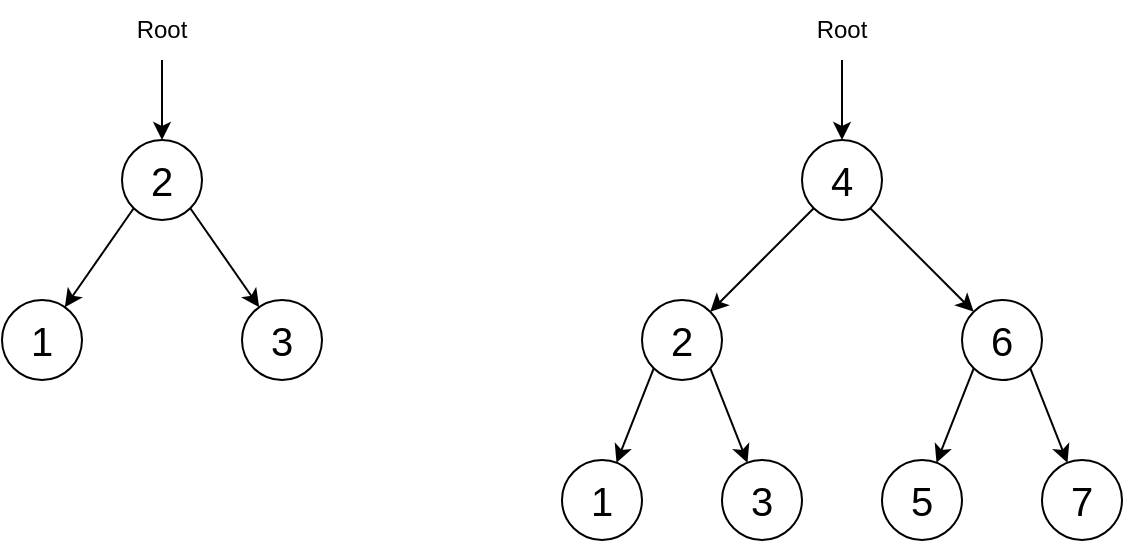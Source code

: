 <mxfile version="21.4.0" type="github" pages="3">
  <diagram id="F9Y2U9Dl20ICkuOX6Qwu" name="Tree1">
    <mxGraphModel dx="989" dy="584" grid="1" gridSize="10" guides="1" tooltips="1" connect="1" arrows="1" fold="1" page="1" pageScale="1" pageWidth="827" pageHeight="1169" math="0" shadow="0">
      <root>
        <mxCell id="0" />
        <mxCell id="1" parent="0" />
        <mxCell id="kJtBMgdoE27MkvPEzm7F-3" style="edgeStyle=none;rounded=0;orthogonalLoop=1;jettySize=auto;html=1;exitX=0;exitY=1;exitDx=0;exitDy=0;" edge="1" parent="1" source="LNvxu4UY2p66SDTGk6Sy-1" target="kJtBMgdoE27MkvPEzm7F-1">
          <mxGeometry relative="1" as="geometry" />
        </mxCell>
        <mxCell id="kJtBMgdoE27MkvPEzm7F-4" style="edgeStyle=none;rounded=0;orthogonalLoop=1;jettySize=auto;html=1;exitX=1;exitY=1;exitDx=0;exitDy=0;" edge="1" parent="1" source="LNvxu4UY2p66SDTGk6Sy-1" target="kJtBMgdoE27MkvPEzm7F-2">
          <mxGeometry relative="1" as="geometry" />
        </mxCell>
        <mxCell id="LNvxu4UY2p66SDTGk6Sy-1" value="2" style="ellipse;whiteSpace=wrap;html=1;aspect=fixed;fontSize=20;" vertex="1" parent="1">
          <mxGeometry x="140" y="200" width="40" height="40" as="geometry" />
        </mxCell>
        <mxCell id="LNvxu4UY2p66SDTGk6Sy-9" style="edgeStyle=none;rounded=0;orthogonalLoop=1;jettySize=auto;html=1;" edge="1" parent="1" source="LNvxu4UY2p66SDTGk6Sy-8" target="LNvxu4UY2p66SDTGk6Sy-1">
          <mxGeometry relative="1" as="geometry" />
        </mxCell>
        <mxCell id="LNvxu4UY2p66SDTGk6Sy-8" value="Root" style="text;html=1;strokeColor=none;fillColor=none;align=center;verticalAlign=middle;whiteSpace=wrap;rounded=0;" vertex="1" parent="1">
          <mxGeometry x="130" y="130" width="60" height="30" as="geometry" />
        </mxCell>
        <mxCell id="kJtBMgdoE27MkvPEzm7F-1" value="1" style="ellipse;whiteSpace=wrap;html=1;aspect=fixed;fontSize=20;" vertex="1" parent="1">
          <mxGeometry x="80" y="280" width="40" height="40" as="geometry" />
        </mxCell>
        <mxCell id="kJtBMgdoE27MkvPEzm7F-2" value="3" style="ellipse;whiteSpace=wrap;html=1;aspect=fixed;fontSize=20;" vertex="1" parent="1">
          <mxGeometry x="200" y="280" width="40" height="40" as="geometry" />
        </mxCell>
        <mxCell id="kJtBMgdoE27MkvPEzm7F-21" style="edgeStyle=none;rounded=0;orthogonalLoop=1;jettySize=auto;html=1;exitX=0;exitY=1;exitDx=0;exitDy=0;" edge="1" source="kJtBMgdoE27MkvPEzm7F-23" target="kJtBMgdoE27MkvPEzm7F-26" parent="1">
          <mxGeometry relative="1" as="geometry" />
        </mxCell>
        <mxCell id="kJtBMgdoE27MkvPEzm7F-22" style="edgeStyle=none;rounded=0;orthogonalLoop=1;jettySize=auto;html=1;exitX=1;exitY=1;exitDx=0;exitDy=0;" edge="1" source="kJtBMgdoE27MkvPEzm7F-23" target="kJtBMgdoE27MkvPEzm7F-27" parent="1">
          <mxGeometry relative="1" as="geometry" />
        </mxCell>
        <mxCell id="kJtBMgdoE27MkvPEzm7F-23" value="4" style="ellipse;whiteSpace=wrap;html=1;aspect=fixed;fontSize=20;" vertex="1" parent="1">
          <mxGeometry x="480" y="200" width="40" height="40" as="geometry" />
        </mxCell>
        <mxCell id="kJtBMgdoE27MkvPEzm7F-24" style="edgeStyle=none;rounded=0;orthogonalLoop=1;jettySize=auto;html=1;" edge="1" source="kJtBMgdoE27MkvPEzm7F-25" target="kJtBMgdoE27MkvPEzm7F-23" parent="1">
          <mxGeometry relative="1" as="geometry" />
        </mxCell>
        <mxCell id="kJtBMgdoE27MkvPEzm7F-25" value="Root" style="text;html=1;strokeColor=none;fillColor=none;align=center;verticalAlign=middle;whiteSpace=wrap;rounded=0;" vertex="1" parent="1">
          <mxGeometry x="470" y="130" width="60" height="30" as="geometry" />
        </mxCell>
        <mxCell id="kJtBMgdoE27MkvPEzm7F-30" style="edgeStyle=none;rounded=0;orthogonalLoop=1;jettySize=auto;html=1;exitX=0;exitY=1;exitDx=0;exitDy=0;" edge="1" parent="1" source="kJtBMgdoE27MkvPEzm7F-26" target="kJtBMgdoE27MkvPEzm7F-28">
          <mxGeometry relative="1" as="geometry" />
        </mxCell>
        <mxCell id="kJtBMgdoE27MkvPEzm7F-31" style="edgeStyle=none;rounded=0;orthogonalLoop=1;jettySize=auto;html=1;exitX=1;exitY=1;exitDx=0;exitDy=0;" edge="1" parent="1" source="kJtBMgdoE27MkvPEzm7F-26" target="kJtBMgdoE27MkvPEzm7F-29">
          <mxGeometry relative="1" as="geometry" />
        </mxCell>
        <mxCell id="kJtBMgdoE27MkvPEzm7F-26" value="2" style="ellipse;whiteSpace=wrap;html=1;aspect=fixed;fontSize=20;" vertex="1" parent="1">
          <mxGeometry x="400" y="280" width="40" height="40" as="geometry" />
        </mxCell>
        <mxCell id="kJtBMgdoE27MkvPEzm7F-34" style="edgeStyle=none;rounded=0;orthogonalLoop=1;jettySize=auto;html=1;exitX=0;exitY=1;exitDx=0;exitDy=0;" edge="1" parent="1" source="kJtBMgdoE27MkvPEzm7F-27" target="kJtBMgdoE27MkvPEzm7F-32">
          <mxGeometry relative="1" as="geometry" />
        </mxCell>
        <mxCell id="kJtBMgdoE27MkvPEzm7F-35" style="edgeStyle=none;rounded=0;orthogonalLoop=1;jettySize=auto;html=1;exitX=1;exitY=1;exitDx=0;exitDy=0;" edge="1" parent="1" source="kJtBMgdoE27MkvPEzm7F-27" target="kJtBMgdoE27MkvPEzm7F-33">
          <mxGeometry relative="1" as="geometry" />
        </mxCell>
        <mxCell id="kJtBMgdoE27MkvPEzm7F-27" value="6" style="ellipse;whiteSpace=wrap;html=1;aspect=fixed;fontSize=20;" vertex="1" parent="1">
          <mxGeometry x="560" y="280" width="40" height="40" as="geometry" />
        </mxCell>
        <mxCell id="kJtBMgdoE27MkvPEzm7F-28" value="1" style="ellipse;whiteSpace=wrap;html=1;aspect=fixed;fontSize=20;" vertex="1" parent="1">
          <mxGeometry x="360" y="360" width="40" height="40" as="geometry" />
        </mxCell>
        <mxCell id="kJtBMgdoE27MkvPEzm7F-29" value="3" style="ellipse;whiteSpace=wrap;html=1;aspect=fixed;fontSize=20;" vertex="1" parent="1">
          <mxGeometry x="440" y="360" width="40" height="40" as="geometry" />
        </mxCell>
        <mxCell id="kJtBMgdoE27MkvPEzm7F-32" value="5" style="ellipse;whiteSpace=wrap;html=1;aspect=fixed;fontSize=20;" vertex="1" parent="1">
          <mxGeometry x="520" y="360" width="40" height="40" as="geometry" />
        </mxCell>
        <mxCell id="kJtBMgdoE27MkvPEzm7F-33" value="7" style="ellipse;whiteSpace=wrap;html=1;aspect=fixed;fontSize=20;" vertex="1" parent="1">
          <mxGeometry x="600" y="360" width="40" height="40" as="geometry" />
        </mxCell>
      </root>
    </mxGraphModel>
  </diagram>
  <diagram name="Tree2" id="b2XWhcLN_b-lHxWRCfYX">
    <mxGraphModel dx="819" dy="484" grid="1" gridSize="10" guides="1" tooltips="1" connect="1" arrows="1" fold="1" page="1" pageScale="1" pageWidth="827" pageHeight="1169" math="0" shadow="0">
      <root>
        <mxCell id="0" />
        <mxCell id="1" parent="0" />
        <mxCell id="NPnL9OzpwwGP1QtvTA34-9" style="rounded=0;orthogonalLoop=1;jettySize=auto;html=1;exitX=0;exitY=1;exitDx=0;exitDy=0;endArrow=none;endFill=0;" edge="1" parent="1" source="NPnL9OzpwwGP1QtvTA34-1" target="NPnL9OzpwwGP1QtvTA34-7">
          <mxGeometry relative="1" as="geometry" />
        </mxCell>
        <mxCell id="NPnL9OzpwwGP1QtvTA34-10" style="rounded=0;orthogonalLoop=1;jettySize=auto;html=1;exitX=1;exitY=1;exitDx=0;exitDy=0;endArrow=none;endFill=0;" edge="1" parent="1" source="NPnL9OzpwwGP1QtvTA34-1" target="NPnL9OzpwwGP1QtvTA34-8">
          <mxGeometry relative="1" as="geometry" />
        </mxCell>
        <mxCell id="NPnL9OzpwwGP1QtvTA34-1" value="3" style="ellipse;whiteSpace=wrap;html=1;aspect=fixed;fontSize=20;" vertex="1" parent="1">
          <mxGeometry x="160" y="280" width="40" height="40" as="geometry" />
        </mxCell>
        <mxCell id="NPnL9OzpwwGP1QtvTA34-5" style="rounded=0;orthogonalLoop=1;jettySize=auto;html=1;exitX=0;exitY=1;exitDx=0;exitDy=0;endArrow=none;endFill=0;" edge="1" parent="1" source="NPnL9OzpwwGP1QtvTA34-2" target="NPnL9OzpwwGP1QtvTA34-1">
          <mxGeometry relative="1" as="geometry" />
        </mxCell>
        <mxCell id="NPnL9OzpwwGP1QtvTA34-6" style="rounded=0;orthogonalLoop=1;jettySize=auto;html=1;exitX=1;exitY=1;exitDx=0;exitDy=0;endArrow=none;endFill=0;" edge="1" parent="1" source="NPnL9OzpwwGP1QtvTA34-2" target="NPnL9OzpwwGP1QtvTA34-3">
          <mxGeometry relative="1" as="geometry" />
        </mxCell>
        <mxCell id="NPnL9OzpwwGP1QtvTA34-2" value="6" style="ellipse;whiteSpace=wrap;html=1;aspect=fixed;fontSize=20;" vertex="1" parent="1">
          <mxGeometry x="240" y="200" width="40" height="40" as="geometry" />
        </mxCell>
        <mxCell id="NPnL9OzpwwGP1QtvTA34-16" style="rounded=0;orthogonalLoop=1;jettySize=auto;html=1;exitX=0;exitY=1;exitDx=0;exitDy=0;endArrow=none;endFill=0;" edge="1" parent="1" source="NPnL9OzpwwGP1QtvTA34-3" target="NPnL9OzpwwGP1QtvTA34-13">
          <mxGeometry relative="1" as="geometry" />
        </mxCell>
        <mxCell id="NPnL9OzpwwGP1QtvTA34-18" style="rounded=0;orthogonalLoop=1;jettySize=auto;html=1;exitX=1;exitY=1;exitDx=0;exitDy=0;endArrow=none;endFill=0;" edge="1" parent="1" source="NPnL9OzpwwGP1QtvTA34-3" target="NPnL9OzpwwGP1QtvTA34-17">
          <mxGeometry relative="1" as="geometry" />
        </mxCell>
        <mxCell id="NPnL9OzpwwGP1QtvTA34-3" value="10" style="ellipse;whiteSpace=wrap;html=1;aspect=fixed;fontSize=20;" vertex="1" parent="1">
          <mxGeometry x="320" y="280" width="40" height="40" as="geometry" />
        </mxCell>
        <mxCell id="NPnL9OzpwwGP1QtvTA34-7" value="1" style="ellipse;whiteSpace=wrap;html=1;aspect=fixed;fontSize=20;" vertex="1" parent="1">
          <mxGeometry x="120" y="360" width="40" height="40" as="geometry" />
        </mxCell>
        <mxCell id="NPnL9OzpwwGP1QtvTA34-8" value="4" style="ellipse;whiteSpace=wrap;html=1;aspect=fixed;fontSize=20;" vertex="1" parent="1">
          <mxGeometry x="200" y="360" width="40" height="40" as="geometry" />
        </mxCell>
        <mxCell id="NPnL9OzpwwGP1QtvTA34-11" style="rounded=0;orthogonalLoop=1;jettySize=auto;html=1;exitX=0;exitY=1;exitDx=0;exitDy=0;endArrow=none;endFill=0;" edge="1" source="NPnL9OzpwwGP1QtvTA34-13" target="NPnL9OzpwwGP1QtvTA34-14" parent="1">
          <mxGeometry relative="1" as="geometry" />
        </mxCell>
        <mxCell id="NPnL9OzpwwGP1QtvTA34-12" style="rounded=0;orthogonalLoop=1;jettySize=auto;html=1;exitX=1;exitY=1;exitDx=0;exitDy=0;endArrow=none;endFill=0;" edge="1" source="NPnL9OzpwwGP1QtvTA34-13" target="NPnL9OzpwwGP1QtvTA34-15" parent="1">
          <mxGeometry relative="1" as="geometry" />
        </mxCell>
        <mxCell id="NPnL9OzpwwGP1QtvTA34-13" value="8" style="ellipse;whiteSpace=wrap;html=1;aspect=fixed;fontSize=20;" vertex="1" parent="1">
          <mxGeometry x="280" y="360" width="40" height="40" as="geometry" />
        </mxCell>
        <mxCell id="NPnL9OzpwwGP1QtvTA34-14" value="7" style="ellipse;whiteSpace=wrap;html=1;aspect=fixed;fontSize=20;" vertex="1" parent="1">
          <mxGeometry x="240" y="440" width="40" height="40" as="geometry" />
        </mxCell>
        <mxCell id="NPnL9OzpwwGP1QtvTA34-15" value="9" style="ellipse;whiteSpace=wrap;html=1;aspect=fixed;fontSize=20;" vertex="1" parent="1">
          <mxGeometry x="320" y="440" width="40" height="40" as="geometry" />
        </mxCell>
        <mxCell id="NPnL9OzpwwGP1QtvTA34-17" value="12" style="ellipse;whiteSpace=wrap;html=1;aspect=fixed;fontSize=20;" vertex="1" parent="1">
          <mxGeometry x="360" y="360" width="40" height="40" as="geometry" />
        </mxCell>
        <mxCell id="V-pHI00Z-5GAmYZKAMGM-2" style="edgeStyle=none;rounded=0;orthogonalLoop=1;jettySize=auto;html=1;" edge="1" parent="1" source="V-pHI00Z-5GAmYZKAMGM-1" target="NPnL9OzpwwGP1QtvTA34-2">
          <mxGeometry relative="1" as="geometry" />
        </mxCell>
        <mxCell id="V-pHI00Z-5GAmYZKAMGM-1" value="Root" style="text;html=1;strokeColor=none;fillColor=none;align=center;verticalAlign=middle;whiteSpace=wrap;rounded=0;" vertex="1" parent="1">
          <mxGeometry x="230" y="130" width="60" height="30" as="geometry" />
        </mxCell>
      </root>
    </mxGraphModel>
  </diagram>
  <diagram id="P7L9cN43iLepTCaOZU94" name="Tree3">
    <mxGraphModel dx="819" dy="484" grid="1" gridSize="10" guides="1" tooltips="1" connect="1" arrows="1" fold="1" page="1" pageScale="1" pageWidth="827" pageHeight="1169" math="0" shadow="0">
      <root>
        <mxCell id="0" />
        <mxCell id="1" parent="0" />
        <mxCell id="9F-9cFMMjiLlAIceXwZJ-7" style="rounded=0;orthogonalLoop=1;jettySize=auto;html=1;exitX=0;exitY=1;exitDx=0;exitDy=0;endArrow=none;endFill=0;" edge="1" parent="1" source="9F-9cFMMjiLlAIceXwZJ-9" target="9F-9cFMMjiLlAIceXwZJ-14">
          <mxGeometry relative="1" as="geometry" />
        </mxCell>
        <mxCell id="9F-9cFMMjiLlAIceXwZJ-8" style="rounded=0;orthogonalLoop=1;jettySize=auto;html=1;exitX=1;exitY=1;exitDx=0;exitDy=0;endArrow=none;endFill=0;" edge="1" parent="1" source="9F-9cFMMjiLlAIceXwZJ-9" target="9F-9cFMMjiLlAIceXwZJ-17">
          <mxGeometry relative="1" as="geometry" />
        </mxCell>
        <mxCell id="9F-9cFMMjiLlAIceXwZJ-9" value="2" style="ellipse;whiteSpace=wrap;html=1;aspect=fixed;fontSize=20;" vertex="1" parent="1">
          <mxGeometry x="320" y="280" width="40" height="40" as="geometry" />
        </mxCell>
        <mxCell id="9F-9cFMMjiLlAIceXwZJ-14" value="2" style="ellipse;whiteSpace=wrap;html=1;aspect=fixed;fontSize=20;" vertex="1" parent="1">
          <mxGeometry x="280" y="360" width="40" height="40" as="geometry" />
        </mxCell>
        <mxCell id="9F-9cFMMjiLlAIceXwZJ-20" style="edgeStyle=none;rounded=0;orthogonalLoop=1;jettySize=auto;html=1;exitX=0;exitY=1;exitDx=0;exitDy=0;endArrow=none;endFill=0;" edge="1" parent="1" source="9F-9cFMMjiLlAIceXwZJ-17" target="9F-9cFMMjiLlAIceXwZJ-18">
          <mxGeometry relative="1" as="geometry" />
        </mxCell>
        <mxCell id="9F-9cFMMjiLlAIceXwZJ-21" style="edgeStyle=none;rounded=0;orthogonalLoop=1;jettySize=auto;html=1;exitX=1;exitY=1;exitDx=0;exitDy=0;endArrow=none;endFill=0;" edge="1" parent="1" source="9F-9cFMMjiLlAIceXwZJ-17" target="9F-9cFMMjiLlAIceXwZJ-19">
          <mxGeometry relative="1" as="geometry" />
        </mxCell>
        <mxCell id="9F-9cFMMjiLlAIceXwZJ-17" value="8" style="ellipse;whiteSpace=wrap;html=1;aspect=fixed;fontSize=20;" vertex="1" parent="1">
          <mxGeometry x="360" y="360" width="40" height="40" as="geometry" />
        </mxCell>
        <mxCell id="9F-9cFMMjiLlAIceXwZJ-18" value="6" style="ellipse;whiteSpace=wrap;html=1;aspect=fixed;fontSize=20;" vertex="1" parent="1">
          <mxGeometry x="320" y="440" width="40" height="40" as="geometry" />
        </mxCell>
        <mxCell id="9F-9cFMMjiLlAIceXwZJ-19" value="9" style="ellipse;whiteSpace=wrap;html=1;aspect=fixed;fontSize=20;" vertex="1" parent="1">
          <mxGeometry x="400" y="440" width="40" height="40" as="geometry" />
        </mxCell>
        <mxCell id="jT0XjDrdG31g9xF_HD74-2" style="edgeStyle=none;rounded=0;orthogonalLoop=1;jettySize=auto;html=1;" edge="1" parent="1" source="jT0XjDrdG31g9xF_HD74-1" target="9F-9cFMMjiLlAIceXwZJ-9">
          <mxGeometry relative="1" as="geometry" />
        </mxCell>
        <mxCell id="jT0XjDrdG31g9xF_HD74-1" value="Root" style="text;html=1;strokeColor=none;fillColor=none;align=center;verticalAlign=middle;whiteSpace=wrap;rounded=0;" vertex="1" parent="1">
          <mxGeometry x="310" y="210" width="60" height="30" as="geometry" />
        </mxCell>
      </root>
    </mxGraphModel>
  </diagram>
</mxfile>
